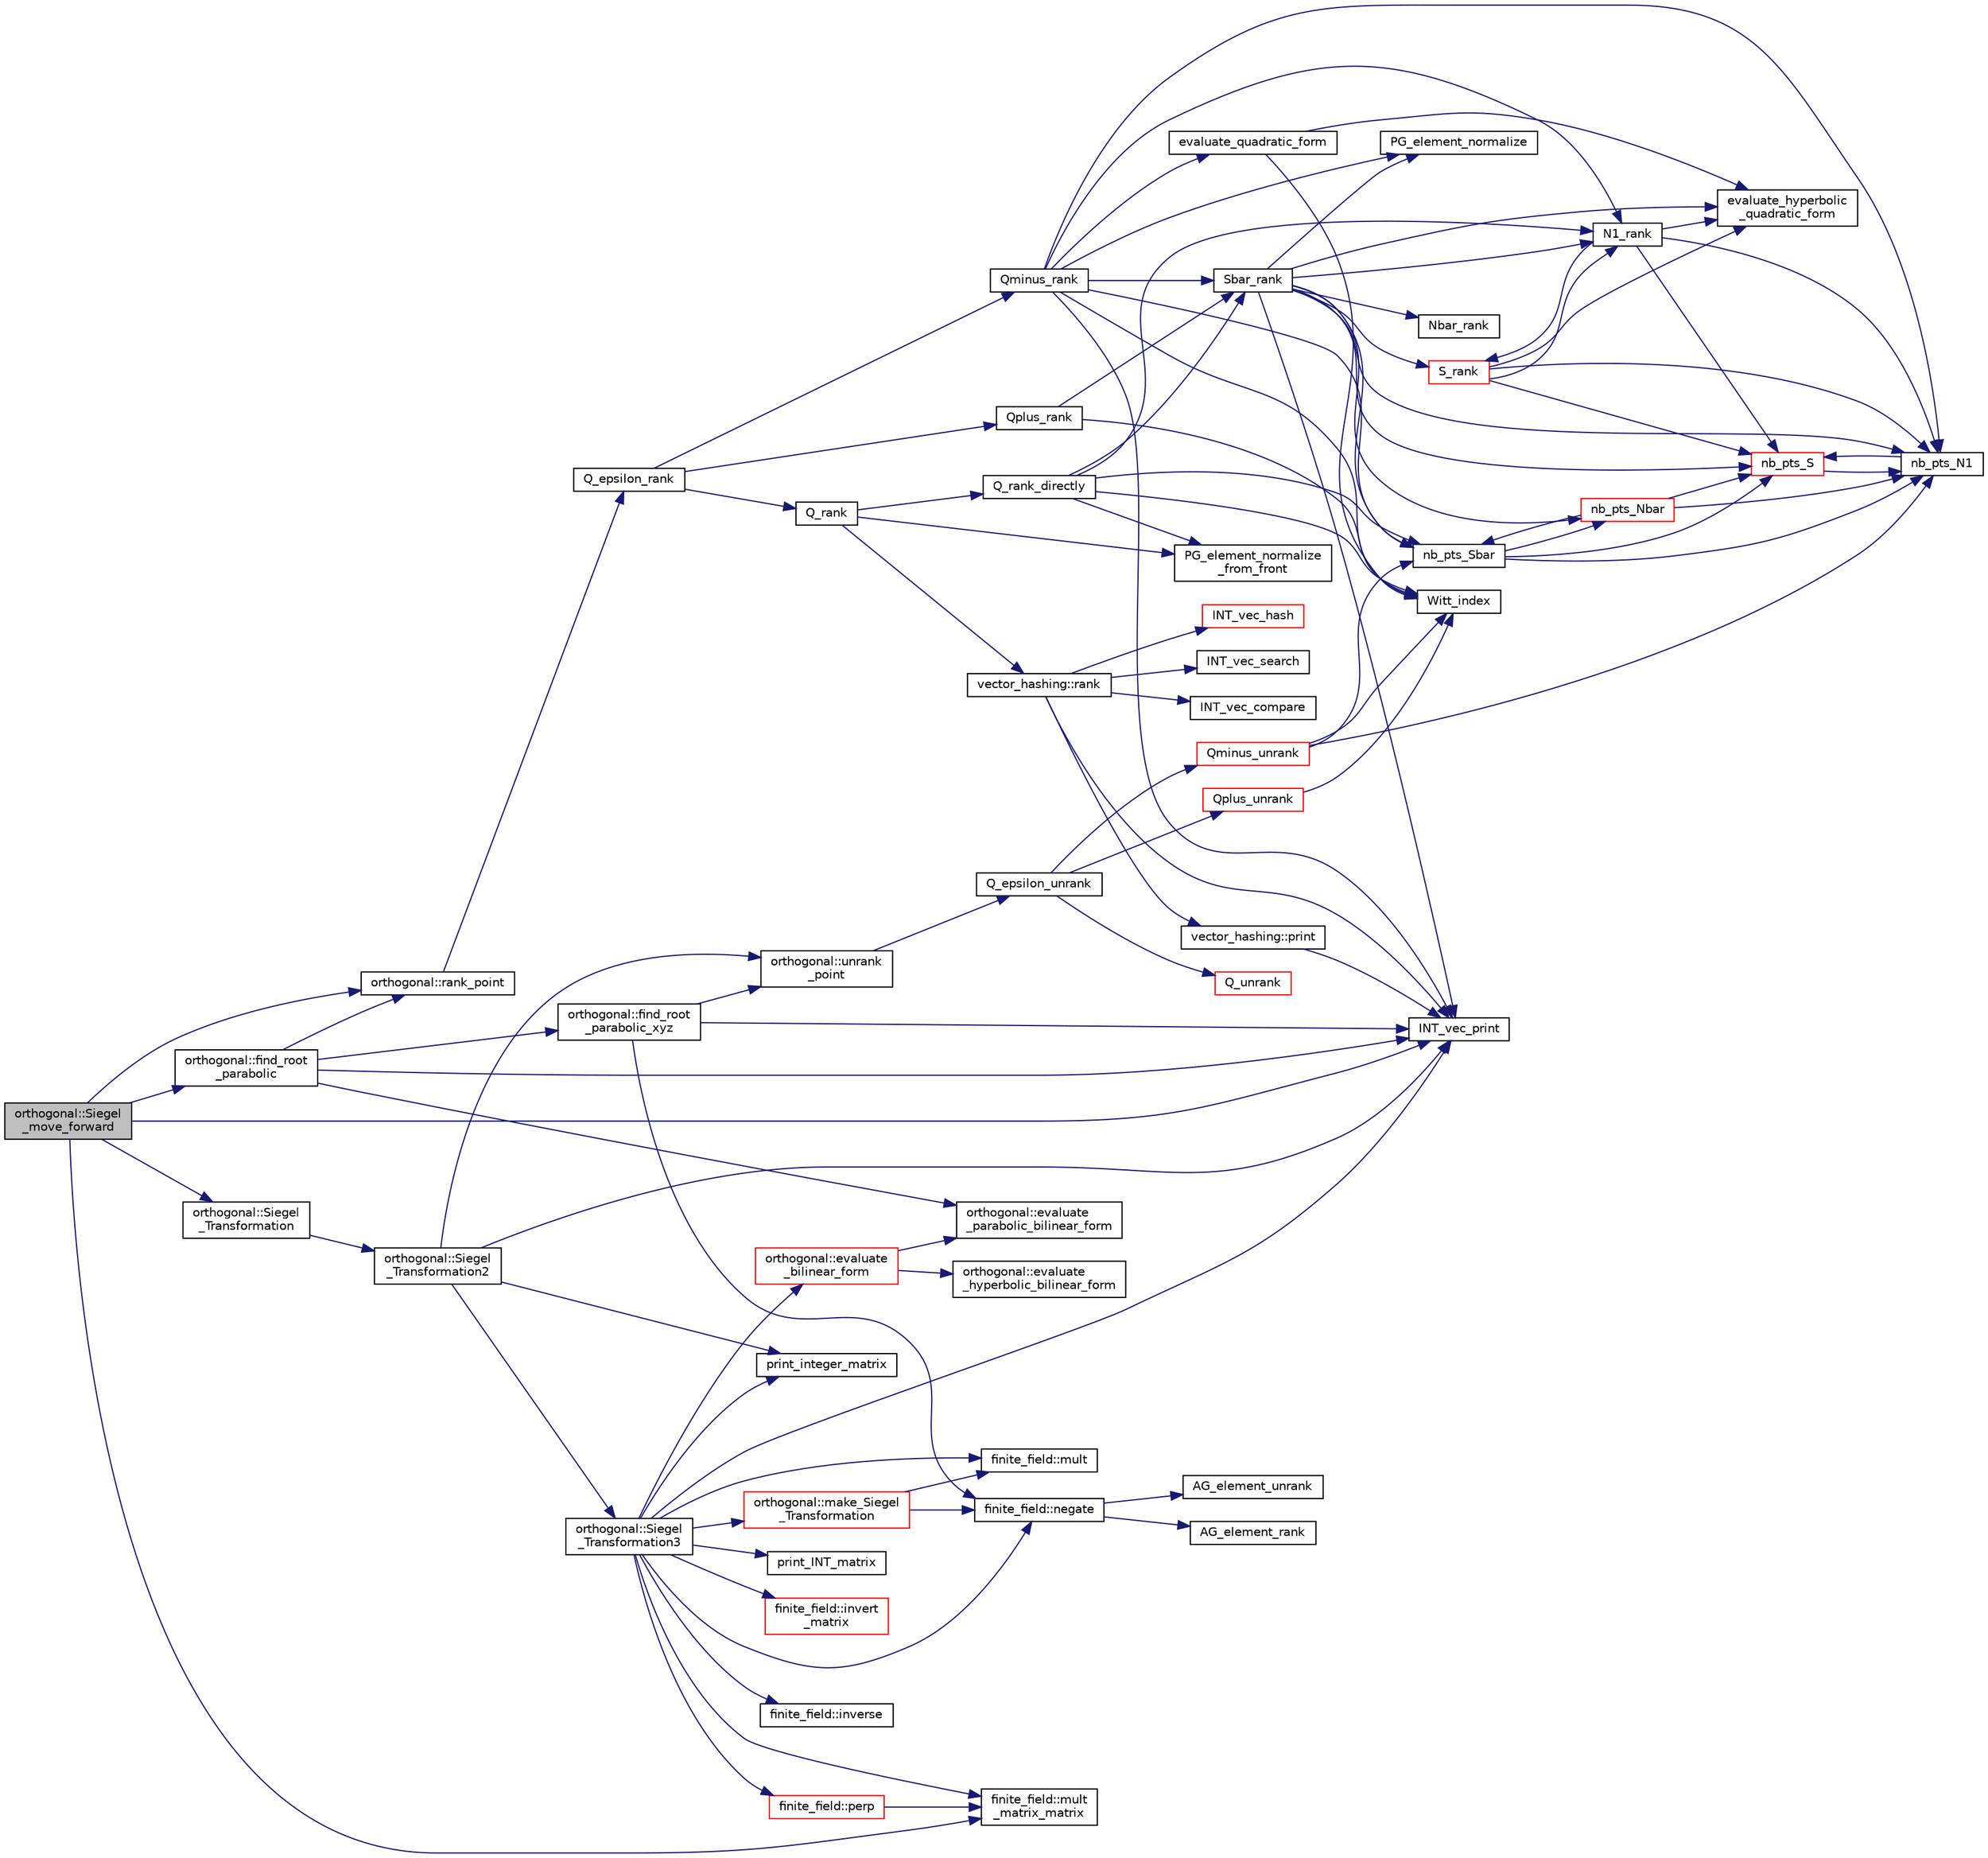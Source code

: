 digraph "orthogonal::Siegel_move_forward"
{
  edge [fontname="Helvetica",fontsize="10",labelfontname="Helvetica",labelfontsize="10"];
  node [fontname="Helvetica",fontsize="10",shape=record];
  rankdir="LR";
  Node42513 [label="orthogonal::Siegel\l_move_forward",height=0.2,width=0.4,color="black", fillcolor="grey75", style="filled", fontcolor="black"];
  Node42513 -> Node42514 [color="midnightblue",fontsize="10",style="solid",fontname="Helvetica"];
  Node42514 [label="INT_vec_print",height=0.2,width=0.4,color="black", fillcolor="white", style="filled",URL="$df/dbf/sajeeb_8_c.html#a79a5901af0b47dd0d694109543c027fe"];
  Node42513 -> Node42515 [color="midnightblue",fontsize="10",style="solid",fontname="Helvetica"];
  Node42515 [label="orthogonal::rank_point",height=0.2,width=0.4,color="black", fillcolor="white", style="filled",URL="$d7/daa/classorthogonal.html#adb4f1528590a804b3c011a68c9ebf655"];
  Node42515 -> Node42516 [color="midnightblue",fontsize="10",style="solid",fontname="Helvetica"];
  Node42516 [label="Q_epsilon_rank",height=0.2,width=0.4,color="black", fillcolor="white", style="filled",URL="$d4/d67/geometry_8h.html#a0949e1151174e2988aa697cb31942e97"];
  Node42516 -> Node42517 [color="midnightblue",fontsize="10",style="solid",fontname="Helvetica"];
  Node42517 [label="Q_rank",height=0.2,width=0.4,color="black", fillcolor="white", style="filled",URL="$db/da0/lib_2foundations_2geometry_2orthogonal__points_8_c.html#ad2671f4db3224df1e22494b9d946375e"];
  Node42517 -> Node42518 [color="midnightblue",fontsize="10",style="solid",fontname="Helvetica"];
  Node42518 [label="PG_element_normalize\l_from_front",height=0.2,width=0.4,color="black", fillcolor="white", style="filled",URL="$d4/d67/geometry_8h.html#af675caf5f9975573455c8d93cb56bf95"];
  Node42517 -> Node42519 [color="midnightblue",fontsize="10",style="solid",fontname="Helvetica"];
  Node42519 [label="vector_hashing::rank",height=0.2,width=0.4,color="black", fillcolor="white", style="filled",URL="$d8/daa/classvector__hashing.html#a4879796cc2ade5fcef891747909ec710"];
  Node42519 -> Node42520 [color="midnightblue",fontsize="10",style="solid",fontname="Helvetica"];
  Node42520 [label="INT_vec_hash",height=0.2,width=0.4,color="red", fillcolor="white", style="filled",URL="$d5/db4/io__and__os_8h.html#a2c14b1034b07b03b4df943066edeb99f"];
  Node42519 -> Node42522 [color="midnightblue",fontsize="10",style="solid",fontname="Helvetica"];
  Node42522 [label="INT_vec_search",height=0.2,width=0.4,color="black", fillcolor="white", style="filled",URL="$d5/de2/foundations_2data__structures_2data__structures_8h.html#ad103ef2316a1f671bdb68fd9cd9ba945"];
  Node42519 -> Node42523 [color="midnightblue",fontsize="10",style="solid",fontname="Helvetica"];
  Node42523 [label="INT_vec_compare",height=0.2,width=0.4,color="black", fillcolor="white", style="filled",URL="$d5/de2/foundations_2data__structures_2data__structures_8h.html#ac1a17fca23fb4a338aef8547a4c2fded"];
  Node42519 -> Node42514 [color="midnightblue",fontsize="10",style="solid",fontname="Helvetica"];
  Node42519 -> Node42524 [color="midnightblue",fontsize="10",style="solid",fontname="Helvetica"];
  Node42524 [label="vector_hashing::print",height=0.2,width=0.4,color="black", fillcolor="white", style="filled",URL="$d8/daa/classvector__hashing.html#a4954caab83535e063633dd5d27a564c5"];
  Node42524 -> Node42514 [color="midnightblue",fontsize="10",style="solid",fontname="Helvetica"];
  Node42517 -> Node42525 [color="midnightblue",fontsize="10",style="solid",fontname="Helvetica"];
  Node42525 [label="Q_rank_directly",height=0.2,width=0.4,color="black", fillcolor="white", style="filled",URL="$db/da0/lib_2foundations_2geometry_2orthogonal__points_8_c.html#a5f856abfc1a984dc77a7e21a239ab88e"];
  Node42525 -> Node42526 [color="midnightblue",fontsize="10",style="solid",fontname="Helvetica"];
  Node42526 [label="Witt_index",height=0.2,width=0.4,color="black", fillcolor="white", style="filled",URL="$db/da0/lib_2foundations_2geometry_2orthogonal__points_8_c.html#ab3483ecb9859a6758f82b5327da50534"];
  Node42525 -> Node42527 [color="midnightblue",fontsize="10",style="solid",fontname="Helvetica"];
  Node42527 [label="nb_pts_Sbar",height=0.2,width=0.4,color="black", fillcolor="white", style="filled",URL="$db/da0/lib_2foundations_2geometry_2orthogonal__points_8_c.html#a986dda26505c9934c771578b084f67cc"];
  Node42527 -> Node42528 [color="midnightblue",fontsize="10",style="solid",fontname="Helvetica"];
  Node42528 [label="nb_pts_S",height=0.2,width=0.4,color="red", fillcolor="white", style="filled",URL="$db/da0/lib_2foundations_2geometry_2orthogonal__points_8_c.html#a9bc3dec6e722644d182738102c3e04f3"];
  Node42528 -> Node42530 [color="midnightblue",fontsize="10",style="solid",fontname="Helvetica"];
  Node42530 [label="nb_pts_N1",height=0.2,width=0.4,color="black", fillcolor="white", style="filled",URL="$db/da0/lib_2foundations_2geometry_2orthogonal__points_8_c.html#ae0f2e1c76523db67b4ec9629ccc35bc6"];
  Node42530 -> Node42528 [color="midnightblue",fontsize="10",style="solid",fontname="Helvetica"];
  Node42527 -> Node42531 [color="midnightblue",fontsize="10",style="solid",fontname="Helvetica"];
  Node42531 [label="nb_pts_Nbar",height=0.2,width=0.4,color="red", fillcolor="white", style="filled",URL="$db/da0/lib_2foundations_2geometry_2orthogonal__points_8_c.html#a51b4684a176c6841fd3cd6c34c684c2c"];
  Node42531 -> Node42527 [color="midnightblue",fontsize="10",style="solid",fontname="Helvetica"];
  Node42531 -> Node42528 [color="midnightblue",fontsize="10",style="solid",fontname="Helvetica"];
  Node42531 -> Node42530 [color="midnightblue",fontsize="10",style="solid",fontname="Helvetica"];
  Node42527 -> Node42530 [color="midnightblue",fontsize="10",style="solid",fontname="Helvetica"];
  Node42525 -> Node42532 [color="midnightblue",fontsize="10",style="solid",fontname="Helvetica"];
  Node42532 [label="Sbar_rank",height=0.2,width=0.4,color="black", fillcolor="white", style="filled",URL="$db/da0/lib_2foundations_2geometry_2orthogonal__points_8_c.html#a9f987613e1f3dd623ce4032443a5a4a3"];
  Node42532 -> Node42533 [color="midnightblue",fontsize="10",style="solid",fontname="Helvetica"];
  Node42533 [label="PG_element_normalize",height=0.2,width=0.4,color="black", fillcolor="white", style="filled",URL="$d4/d67/geometry_8h.html#a5a4c3c1158bad6bab0d786c616bd0996"];
  Node42532 -> Node42514 [color="midnightblue",fontsize="10",style="solid",fontname="Helvetica"];
  Node42532 -> Node42527 [color="midnightblue",fontsize="10",style="solid",fontname="Helvetica"];
  Node42532 -> Node42528 [color="midnightblue",fontsize="10",style="solid",fontname="Helvetica"];
  Node42532 -> Node42534 [color="midnightblue",fontsize="10",style="solid",fontname="Helvetica"];
  Node42534 [label="S_rank",height=0.2,width=0.4,color="red", fillcolor="white", style="filled",URL="$db/da0/lib_2foundations_2geometry_2orthogonal__points_8_c.html#a3a31f4ab7622dfd1d56e995cee509faa"];
  Node42534 -> Node42528 [color="midnightblue",fontsize="10",style="solid",fontname="Helvetica"];
  Node42534 -> Node42530 [color="midnightblue",fontsize="10",style="solid",fontname="Helvetica"];
  Node42534 -> Node42536 [color="midnightblue",fontsize="10",style="solid",fontname="Helvetica"];
  Node42536 [label="evaluate_hyperbolic\l_quadratic_form",height=0.2,width=0.4,color="black", fillcolor="white", style="filled",URL="$db/da0/lib_2foundations_2geometry_2orthogonal__points_8_c.html#a5f2c422dc24d5720e7a1b36a794ba65a"];
  Node42534 -> Node42540 [color="midnightblue",fontsize="10",style="solid",fontname="Helvetica"];
  Node42540 [label="N1_rank",height=0.2,width=0.4,color="black", fillcolor="white", style="filled",URL="$db/da0/lib_2foundations_2geometry_2orthogonal__points_8_c.html#aeb5e4527dd73fce52439f30400b9946a"];
  Node42540 -> Node42528 [color="midnightblue",fontsize="10",style="solid",fontname="Helvetica"];
  Node42540 -> Node42530 [color="midnightblue",fontsize="10",style="solid",fontname="Helvetica"];
  Node42540 -> Node42534 [color="midnightblue",fontsize="10",style="solid",fontname="Helvetica"];
  Node42540 -> Node42536 [color="midnightblue",fontsize="10",style="solid",fontname="Helvetica"];
  Node42532 -> Node42531 [color="midnightblue",fontsize="10",style="solid",fontname="Helvetica"];
  Node42532 -> Node42530 [color="midnightblue",fontsize="10",style="solid",fontname="Helvetica"];
  Node42532 -> Node42541 [color="midnightblue",fontsize="10",style="solid",fontname="Helvetica"];
  Node42541 [label="Nbar_rank",height=0.2,width=0.4,color="black", fillcolor="white", style="filled",URL="$db/da0/lib_2foundations_2geometry_2orthogonal__points_8_c.html#ab1a27ed33557b959a5f02d2a4b81857a"];
  Node42532 -> Node42536 [color="midnightblue",fontsize="10",style="solid",fontname="Helvetica"];
  Node42532 -> Node42540 [color="midnightblue",fontsize="10",style="solid",fontname="Helvetica"];
  Node42525 -> Node42518 [color="midnightblue",fontsize="10",style="solid",fontname="Helvetica"];
  Node42525 -> Node42540 [color="midnightblue",fontsize="10",style="solid",fontname="Helvetica"];
  Node42516 -> Node42542 [color="midnightblue",fontsize="10",style="solid",fontname="Helvetica"];
  Node42542 [label="Qplus_rank",height=0.2,width=0.4,color="black", fillcolor="white", style="filled",URL="$db/da0/lib_2foundations_2geometry_2orthogonal__points_8_c.html#aaa1be357d007a845ce2866169d63afb7"];
  Node42542 -> Node42526 [color="midnightblue",fontsize="10",style="solid",fontname="Helvetica"];
  Node42542 -> Node42532 [color="midnightblue",fontsize="10",style="solid",fontname="Helvetica"];
  Node42516 -> Node42543 [color="midnightblue",fontsize="10",style="solid",fontname="Helvetica"];
  Node42543 [label="Qminus_rank",height=0.2,width=0.4,color="black", fillcolor="white", style="filled",URL="$db/da0/lib_2foundations_2geometry_2orthogonal__points_8_c.html#aec3e3dad3c2c12fa081edab0af2cb91a"];
  Node42543 -> Node42526 [color="midnightblue",fontsize="10",style="solid",fontname="Helvetica"];
  Node42543 -> Node42544 [color="midnightblue",fontsize="10",style="solid",fontname="Helvetica"];
  Node42544 [label="evaluate_quadratic_form",height=0.2,width=0.4,color="black", fillcolor="white", style="filled",URL="$db/da0/lib_2foundations_2geometry_2orthogonal__points_8_c.html#a4faa3ca9079fe60d4ad421506491ed6a"];
  Node42544 -> Node42526 [color="midnightblue",fontsize="10",style="solid",fontname="Helvetica"];
  Node42544 -> Node42536 [color="midnightblue",fontsize="10",style="solid",fontname="Helvetica"];
  Node42543 -> Node42514 [color="midnightblue",fontsize="10",style="solid",fontname="Helvetica"];
  Node42543 -> Node42533 [color="midnightblue",fontsize="10",style="solid",fontname="Helvetica"];
  Node42543 -> Node42532 [color="midnightblue",fontsize="10",style="solid",fontname="Helvetica"];
  Node42543 -> Node42527 [color="midnightblue",fontsize="10",style="solid",fontname="Helvetica"];
  Node42543 -> Node42530 [color="midnightblue",fontsize="10",style="solid",fontname="Helvetica"];
  Node42543 -> Node42540 [color="midnightblue",fontsize="10",style="solid",fontname="Helvetica"];
  Node42513 -> Node42545 [color="midnightblue",fontsize="10",style="solid",fontname="Helvetica"];
  Node42545 [label="orthogonal::find_root\l_parabolic",height=0.2,width=0.4,color="black", fillcolor="white", style="filled",URL="$d7/daa/classorthogonal.html#a2e4453bb31692707f8a9e8b660b2e136"];
  Node42545 -> Node42546 [color="midnightblue",fontsize="10",style="solid",fontname="Helvetica"];
  Node42546 [label="orthogonal::find_root\l_parabolic_xyz",height=0.2,width=0.4,color="black", fillcolor="white", style="filled",URL="$d7/daa/classorthogonal.html#a17dba83065c664a7d174c4693e87493b"];
  Node42546 -> Node42547 [color="midnightblue",fontsize="10",style="solid",fontname="Helvetica"];
  Node42547 [label="orthogonal::unrank\l_point",height=0.2,width=0.4,color="black", fillcolor="white", style="filled",URL="$d7/daa/classorthogonal.html#ab655117100f7c66c19817b84ac5ac0a0"];
  Node42547 -> Node42548 [color="midnightblue",fontsize="10",style="solid",fontname="Helvetica"];
  Node42548 [label="Q_epsilon_unrank",height=0.2,width=0.4,color="black", fillcolor="white", style="filled",URL="$d4/d67/geometry_8h.html#af162c4d30d4a6528299e37551c353e7b"];
  Node42548 -> Node42549 [color="midnightblue",fontsize="10",style="solid",fontname="Helvetica"];
  Node42549 [label="Q_unrank",height=0.2,width=0.4,color="red", fillcolor="white", style="filled",URL="$db/da0/lib_2foundations_2geometry_2orthogonal__points_8_c.html#a6d02923d5b54ef796934e753e6f5b65b"];
  Node42548 -> Node42557 [color="midnightblue",fontsize="10",style="solid",fontname="Helvetica"];
  Node42557 [label="Qplus_unrank",height=0.2,width=0.4,color="red", fillcolor="white", style="filled",URL="$db/da0/lib_2foundations_2geometry_2orthogonal__points_8_c.html#ad50512edd586919700e033744b4a03c8"];
  Node42557 -> Node42526 [color="midnightblue",fontsize="10",style="solid",fontname="Helvetica"];
  Node42548 -> Node42558 [color="midnightblue",fontsize="10",style="solid",fontname="Helvetica"];
  Node42558 [label="Qminus_unrank",height=0.2,width=0.4,color="red", fillcolor="white", style="filled",URL="$db/da0/lib_2foundations_2geometry_2orthogonal__points_8_c.html#ac2dd18f435ab479095b836a483c12c7d"];
  Node42558 -> Node42526 [color="midnightblue",fontsize="10",style="solid",fontname="Helvetica"];
  Node42558 -> Node42527 [color="midnightblue",fontsize="10",style="solid",fontname="Helvetica"];
  Node42558 -> Node42530 [color="midnightblue",fontsize="10",style="solid",fontname="Helvetica"];
  Node42546 -> Node42514 [color="midnightblue",fontsize="10",style="solid",fontname="Helvetica"];
  Node42546 -> Node42559 [color="midnightblue",fontsize="10",style="solid",fontname="Helvetica"];
  Node42559 [label="finite_field::negate",height=0.2,width=0.4,color="black", fillcolor="white", style="filled",URL="$df/d5a/classfinite__field.html#aa9d798298f25d4a9262b5bc5f1733e31"];
  Node42559 -> Node42560 [color="midnightblue",fontsize="10",style="solid",fontname="Helvetica"];
  Node42560 [label="AG_element_unrank",height=0.2,width=0.4,color="black", fillcolor="white", style="filled",URL="$d4/d67/geometry_8h.html#a4a33b86c87b2879b97cfa1327abe2885"];
  Node42559 -> Node42561 [color="midnightblue",fontsize="10",style="solid",fontname="Helvetica"];
  Node42561 [label="AG_element_rank",height=0.2,width=0.4,color="black", fillcolor="white", style="filled",URL="$d4/d67/geometry_8h.html#ab2ac908d07dd8038fd996e26bdc75c17"];
  Node42545 -> Node42514 [color="midnightblue",fontsize="10",style="solid",fontname="Helvetica"];
  Node42545 -> Node42562 [color="midnightblue",fontsize="10",style="solid",fontname="Helvetica"];
  Node42562 [label="orthogonal::evaluate\l_parabolic_bilinear_form",height=0.2,width=0.4,color="black", fillcolor="white", style="filled",URL="$d7/daa/classorthogonal.html#a8ee79da4c853cd384a0028cbebbbe0ee"];
  Node42545 -> Node42515 [color="midnightblue",fontsize="10",style="solid",fontname="Helvetica"];
  Node42513 -> Node42563 [color="midnightblue",fontsize="10",style="solid",fontname="Helvetica"];
  Node42563 [label="orthogonal::Siegel\l_Transformation",height=0.2,width=0.4,color="black", fillcolor="white", style="filled",URL="$d7/daa/classorthogonal.html#a27258e68c99323ac8de66fedbe565a3d"];
  Node42563 -> Node42564 [color="midnightblue",fontsize="10",style="solid",fontname="Helvetica"];
  Node42564 [label="orthogonal::Siegel\l_Transformation2",height=0.2,width=0.4,color="black", fillcolor="white", style="filled",URL="$d7/daa/classorthogonal.html#aaf1945ebd71495f1b362e5091d4b30ec"];
  Node42564 -> Node42547 [color="midnightblue",fontsize="10",style="solid",fontname="Helvetica"];
  Node42564 -> Node42514 [color="midnightblue",fontsize="10",style="solid",fontname="Helvetica"];
  Node42564 -> Node42565 [color="midnightblue",fontsize="10",style="solid",fontname="Helvetica"];
  Node42565 [label="orthogonal::Siegel\l_Transformation3",height=0.2,width=0.4,color="black", fillcolor="white", style="filled",URL="$d7/daa/classorthogonal.html#ac9129abf3f825e8c7d5591d1ba116ac7"];
  Node42565 -> Node42566 [color="midnightblue",fontsize="10",style="solid",fontname="Helvetica"];
  Node42566 [label="print_INT_matrix",height=0.2,width=0.4,color="black", fillcolor="white", style="filled",URL="$d2/d7c/combinatorics_8_c.html#ad4cc855d33d97d2b05e36514ffe2ef03"];
  Node42565 -> Node42514 [color="midnightblue",fontsize="10",style="solid",fontname="Helvetica"];
  Node42565 -> Node42567 [color="midnightblue",fontsize="10",style="solid",fontname="Helvetica"];
  Node42567 [label="orthogonal::evaluate\l_bilinear_form",height=0.2,width=0.4,color="red", fillcolor="white", style="filled",URL="$d7/daa/classorthogonal.html#a1cb22ce04ab60e22852f610ec3fe5c98"];
  Node42567 -> Node42568 [color="midnightblue",fontsize="10",style="solid",fontname="Helvetica"];
  Node42568 [label="orthogonal::evaluate\l_hyperbolic_bilinear_form",height=0.2,width=0.4,color="black", fillcolor="white", style="filled",URL="$d7/daa/classorthogonal.html#a839dc01b1c59a23b054ccf70c00cc9c9"];
  Node42567 -> Node42562 [color="midnightblue",fontsize="10",style="solid",fontname="Helvetica"];
  Node42565 -> Node42570 [color="midnightblue",fontsize="10",style="solid",fontname="Helvetica"];
  Node42570 [label="finite_field::inverse",height=0.2,width=0.4,color="black", fillcolor="white", style="filled",URL="$df/d5a/classfinite__field.html#a69f2a12c01e70b7ce2d115c5221c9cdd"];
  Node42565 -> Node42571 [color="midnightblue",fontsize="10",style="solid",fontname="Helvetica"];
  Node42571 [label="finite_field::mult",height=0.2,width=0.4,color="black", fillcolor="white", style="filled",URL="$df/d5a/classfinite__field.html#a24fb5917aa6d4d656fd855b7f44a13b0"];
  Node42565 -> Node42572 [color="midnightblue",fontsize="10",style="solid",fontname="Helvetica"];
  Node42572 [label="print_integer_matrix",height=0.2,width=0.4,color="black", fillcolor="white", style="filled",URL="$d5/db4/io__and__os_8h.html#ab4d187a9b89a64102b971201b789b653"];
  Node42565 -> Node42573 [color="midnightblue",fontsize="10",style="solid",fontname="Helvetica"];
  Node42573 [label="finite_field::perp",height=0.2,width=0.4,color="red", fillcolor="white", style="filled",URL="$df/d5a/classfinite__field.html#a7f4cbb62d037e07893f3c868eea3b818"];
  Node42573 -> Node42574 [color="midnightblue",fontsize="10",style="solid",fontname="Helvetica"];
  Node42574 [label="finite_field::mult\l_matrix_matrix",height=0.2,width=0.4,color="black", fillcolor="white", style="filled",URL="$df/d5a/classfinite__field.html#a5e28706b815838d0ec34de1fa74bc3c4"];
  Node42565 -> Node42577 [color="midnightblue",fontsize="10",style="solid",fontname="Helvetica"];
  Node42577 [label="finite_field::invert\l_matrix",height=0.2,width=0.4,color="red", fillcolor="white", style="filled",URL="$df/d5a/classfinite__field.html#adab449ef01b1feafe000c8fff7ae013f"];
  Node42565 -> Node42574 [color="midnightblue",fontsize="10",style="solid",fontname="Helvetica"];
  Node42565 -> Node42559 [color="midnightblue",fontsize="10",style="solid",fontname="Helvetica"];
  Node42565 -> Node42579 [color="midnightblue",fontsize="10",style="solid",fontname="Helvetica"];
  Node42579 [label="orthogonal::make_Siegel\l_Transformation",height=0.2,width=0.4,color="red", fillcolor="white", style="filled",URL="$d7/daa/classorthogonal.html#a0edc12b4b658b09345e41b351e9e8d26"];
  Node42579 -> Node42571 [color="midnightblue",fontsize="10",style="solid",fontname="Helvetica"];
  Node42579 -> Node42559 [color="midnightblue",fontsize="10",style="solid",fontname="Helvetica"];
  Node42564 -> Node42572 [color="midnightblue",fontsize="10",style="solid",fontname="Helvetica"];
  Node42513 -> Node42574 [color="midnightblue",fontsize="10",style="solid",fontname="Helvetica"];
}
